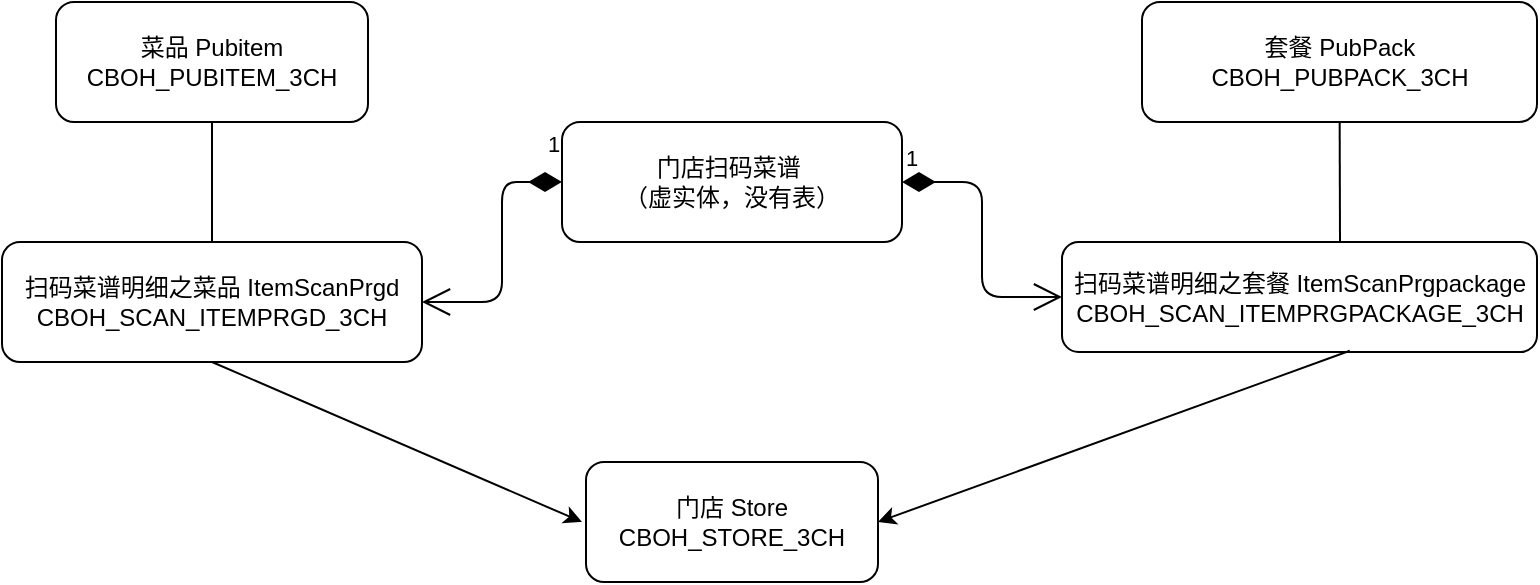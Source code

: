 <mxfile version="12.9.3" type="github">
  <diagram id="bokl1O5iEgNC-Sl1CJQJ" name="Page-1">
    <mxGraphModel dx="892" dy="498" grid="1" gridSize="10" guides="1" tooltips="1" connect="1" arrows="1" fold="1" page="1" pageScale="1" pageWidth="827" pageHeight="1169" math="0" shadow="0">
      <root>
        <mxCell id="0" />
        <mxCell id="1" parent="0" />
        <mxCell id="Zj-SCOrm5n7-B_r6NguY-1" value="门店扫码菜谱&amp;nbsp;&lt;br&gt;（虚实体，没有表）" style="rounded=1;whiteSpace=wrap;html=1;" parent="1" vertex="1">
          <mxGeometry x="310" y="110" width="170" height="60" as="geometry" />
        </mxCell>
        <mxCell id="Zj-SCOrm5n7-B_r6NguY-2" value="菜品 Pubitem&lt;br&gt;CBOH_PUBITEM_3CH" style="rounded=1;whiteSpace=wrap;html=1;" parent="1" vertex="1">
          <mxGeometry x="57" y="50" width="156" height="60" as="geometry" />
        </mxCell>
        <mxCell id="Zj-SCOrm5n7-B_r6NguY-4" value="扫码菜谱明细之套餐 ItemScanPrgpackage&lt;br&gt;CBOH_SCAN_ITEMPRGPACKAGE_3CH" style="rounded=1;whiteSpace=wrap;html=1;" parent="1" vertex="1">
          <mxGeometry x="560" y="170" width="237.5" height="55" as="geometry" />
        </mxCell>
        <mxCell id="Zj-SCOrm5n7-B_r6NguY-5" value="扫码菜谱明细之菜品 ItemScanPrgd&lt;br&gt;CBOH_SCAN_ITEMPRGD_3CH" style="rounded=1;whiteSpace=wrap;html=1;" parent="1" vertex="1">
          <mxGeometry x="30" y="170" width="210" height="60" as="geometry" />
        </mxCell>
        <mxCell id="Zj-SCOrm5n7-B_r6NguY-6" value="" style="endArrow=none;html=1;" parent="1" source="Zj-SCOrm5n7-B_r6NguY-8" edge="1">
          <mxGeometry width="50" height="50" relative="1" as="geometry">
            <mxPoint x="813" y="270" as="sourcePoint" />
            <mxPoint x="699" y="170" as="targetPoint" />
          </mxGeometry>
        </mxCell>
        <mxCell id="Zj-SCOrm5n7-B_r6NguY-7" value="" style="endArrow=none;html=1;" parent="1" edge="1">
          <mxGeometry width="50" height="50" relative="1" as="geometry">
            <mxPoint x="135" y="110" as="sourcePoint" />
            <mxPoint x="135" y="170" as="targetPoint" />
          </mxGeometry>
        </mxCell>
        <mxCell id="Zj-SCOrm5n7-B_r6NguY-8" value="套餐 PubPack&lt;br&gt;CBOH_PUBPACK_3CH" style="rounded=1;whiteSpace=wrap;html=1;" parent="1" vertex="1">
          <mxGeometry x="600" y="50" width="197.5" height="60" as="geometry" />
        </mxCell>
        <mxCell id="oX9kXGZYcvOx5glxIGJ5-1" value="1" style="endArrow=open;html=1;endSize=12;startArrow=diamondThin;startSize=14;startFill=1;edgeStyle=orthogonalEdgeStyle;align=left;verticalAlign=bottom;exitX=0;exitY=0.5;exitDx=0;exitDy=0;entryX=1;entryY=0.5;entryDx=0;entryDy=0;" parent="1" source="Zj-SCOrm5n7-B_r6NguY-1" target="Zj-SCOrm5n7-B_r6NguY-5" edge="1">
          <mxGeometry x="-0.857" y="-10" relative="1" as="geometry">
            <mxPoint x="330" y="100" as="sourcePoint" />
            <mxPoint x="280" y="210" as="targetPoint" />
            <Array as="points">
              <mxPoint x="280" y="140" />
              <mxPoint x="280" y="200" />
            </Array>
            <mxPoint as="offset" />
          </mxGeometry>
        </mxCell>
        <mxCell id="oX9kXGZYcvOx5glxIGJ5-2" value="1" style="endArrow=open;html=1;endSize=12;startArrow=diamondThin;startSize=14;startFill=1;edgeStyle=orthogonalEdgeStyle;align=left;verticalAlign=bottom;exitX=1;exitY=0.5;exitDx=0;exitDy=0;entryX=0;entryY=0.5;entryDx=0;entryDy=0;" parent="1" source="Zj-SCOrm5n7-B_r6NguY-1" target="Zj-SCOrm5n7-B_r6NguY-4" edge="1">
          <mxGeometry x="-1" y="3" relative="1" as="geometry">
            <mxPoint x="330" y="100" as="sourcePoint" />
            <mxPoint x="570" y="100" as="targetPoint" />
          </mxGeometry>
        </mxCell>
        <mxCell id="vybydpuCSpVvUERLvBEn-1" value="门店 Store&lt;br&gt;CBOH_STORE_3CH" style="rounded=1;whiteSpace=wrap;html=1;" vertex="1" parent="1">
          <mxGeometry x="322" y="280" width="146" height="60" as="geometry" />
        </mxCell>
        <mxCell id="vybydpuCSpVvUERLvBEn-2" value="" style="endArrow=classic;html=1;exitX=0.5;exitY=1;exitDx=0;exitDy=0;" edge="1" parent="1" source="Zj-SCOrm5n7-B_r6NguY-5">
          <mxGeometry width="50" height="50" relative="1" as="geometry">
            <mxPoint x="390" y="290" as="sourcePoint" />
            <mxPoint x="320" y="310" as="targetPoint" />
          </mxGeometry>
        </mxCell>
        <mxCell id="vybydpuCSpVvUERLvBEn-3" value="" style="endArrow=classic;html=1;entryX=1;entryY=0.5;entryDx=0;entryDy=0;exitX=0.606;exitY=0.989;exitDx=0;exitDy=0;exitPerimeter=0;" edge="1" parent="1" source="Zj-SCOrm5n7-B_r6NguY-4" target="vybydpuCSpVvUERLvBEn-1">
          <mxGeometry width="50" height="50" relative="1" as="geometry">
            <mxPoint x="390" y="290" as="sourcePoint" />
            <mxPoint x="440" y="240" as="targetPoint" />
          </mxGeometry>
        </mxCell>
      </root>
    </mxGraphModel>
  </diagram>
</mxfile>
